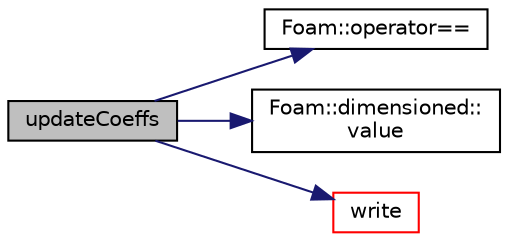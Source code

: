 digraph "updateCoeffs"
{
  bgcolor="transparent";
  edge [fontname="Helvetica",fontsize="10",labelfontname="Helvetica",labelfontsize="10"];
  node [fontname="Helvetica",fontsize="10",shape=record];
  rankdir="LR";
  Node63 [label="updateCoeffs",height=0.2,width=0.4,color="black", fillcolor="grey75", style="filled", fontcolor="black"];
  Node63 -> Node64 [color="midnightblue",fontsize="10",style="solid",fontname="Helvetica"];
  Node64 [label="Foam::operator==",height=0.2,width=0.4,color="black",URL="$a21851.html#a28a45d2e3cca6152b024de57575abbf1"];
  Node63 -> Node65 [color="midnightblue",fontsize="10",style="solid",fontname="Helvetica"];
  Node65 [label="Foam::dimensioned::\lvalue",height=0.2,width=0.4,color="black",URL="$a27473.html#a7948200a26c85fc3a83ffa510a91d668",tooltip="Return const reference to value. "];
  Node63 -> Node66 [color="midnightblue",fontsize="10",style="solid",fontname="Helvetica"];
  Node66 [label="write",height=0.2,width=0.4,color="red",URL="$a31913.html#a293fdfec8bdfbd5c3913ab4c9f3454ff",tooltip="Write. "];
}
